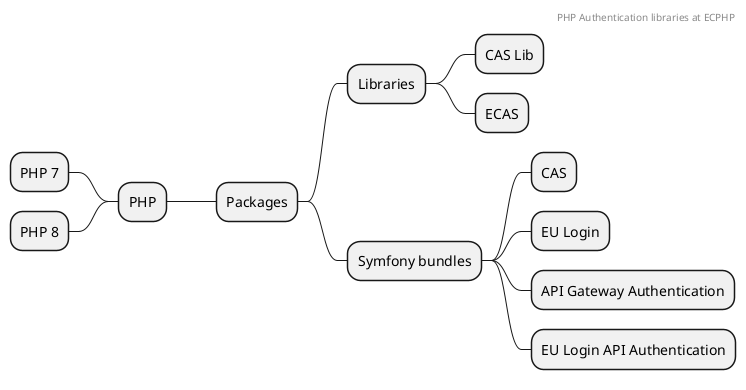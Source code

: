 @startmindmap

header
PHP Authentication libraries at ECPHP
endheader


+ PHP
++ Packages
-- PHP 7
-- PHP 8
+++ Libraries
++++ CAS Lib
++++ ECAS
+++ Symfony bundles
++++ CAS
++++ EU Login
++++ API Gateway Authentication
++++ EU Login API Authentication

@endmindmap
